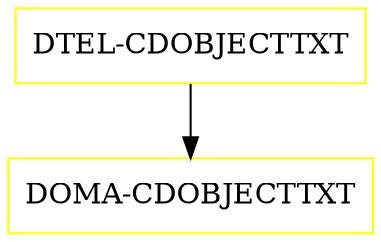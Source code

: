 digraph G {
  "DTEL-CDOBJECTTXT" [shape=box,color=yellow];
  "DOMA-CDOBJECTTXT" [shape=box,color=yellow,URL="./DOMA_CDOBJECTTXT.html"];
  "DTEL-CDOBJECTTXT" -> "DOMA-CDOBJECTTXT";
}
